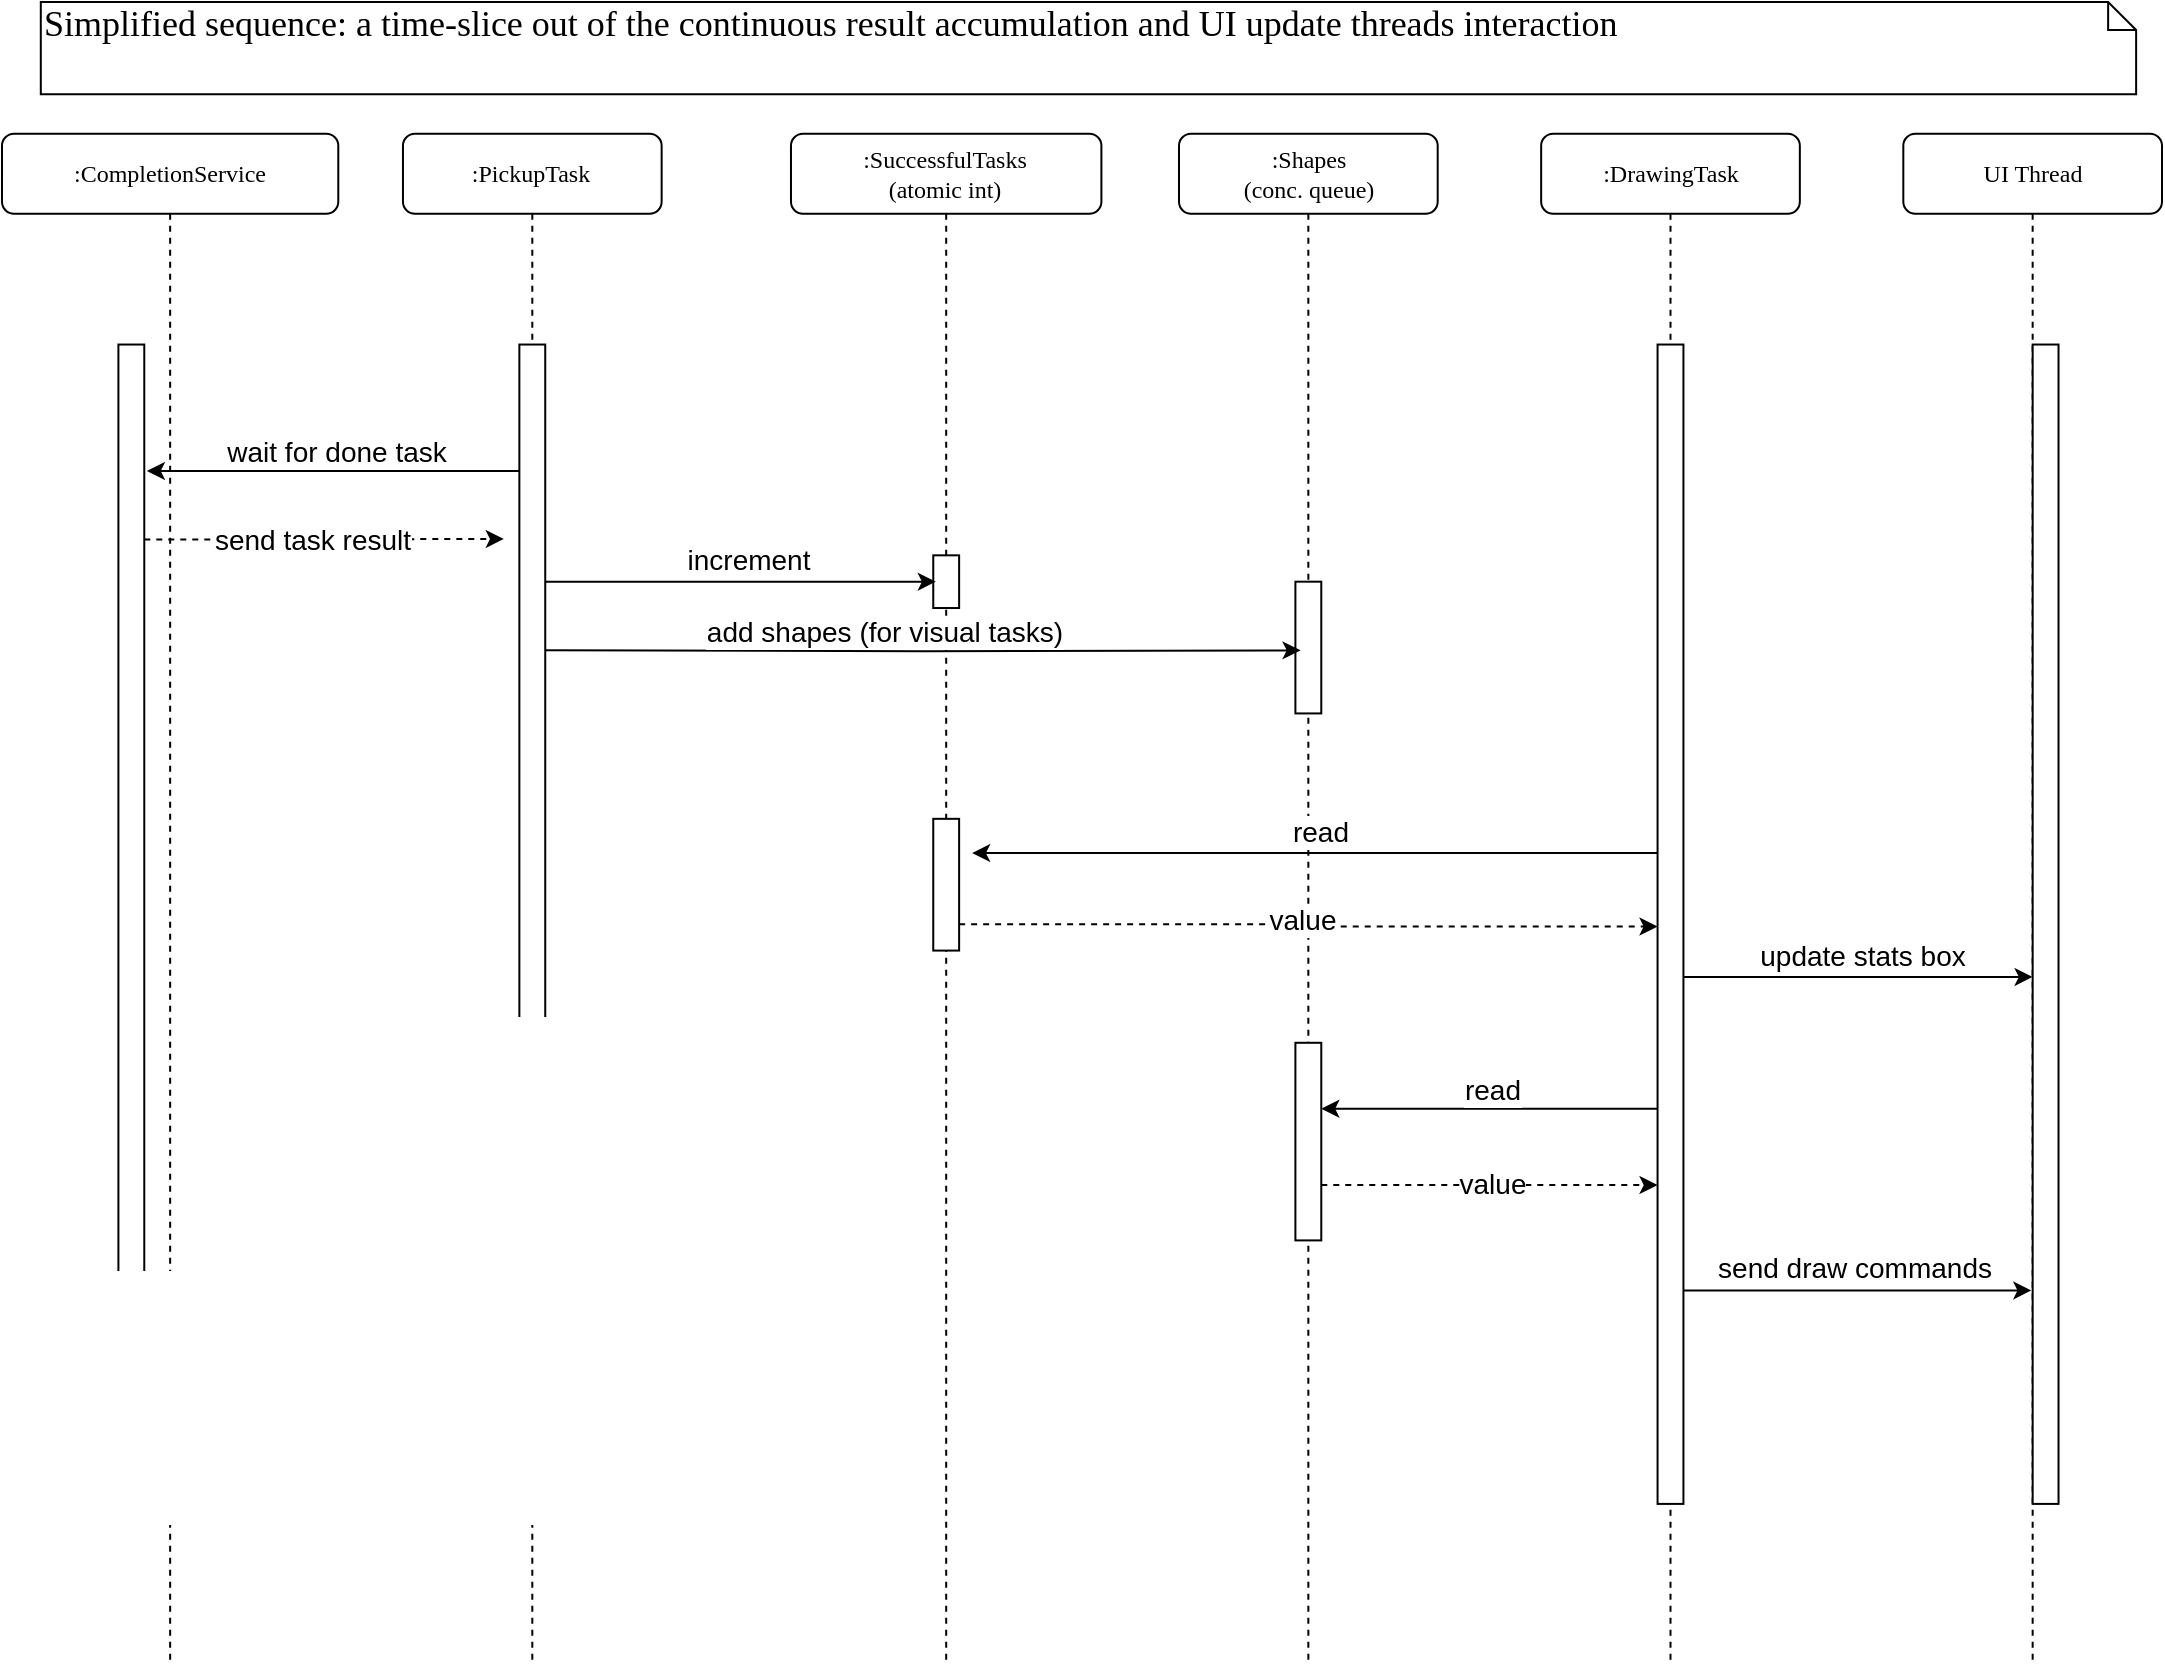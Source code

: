 <mxfile version="22.0.3" type="device">
  <diagram name="Page-1" id="13e1069c-82ec-6db2-03f1-153e76fe0fe0">
    <mxGraphModel dx="1797" dy="1018" grid="1" gridSize="10" guides="1" tooltips="1" connect="1" arrows="1" fold="1" page="1" pageScale="1" pageWidth="1100" pageHeight="850" background="none" math="0" shadow="0">
      <root>
        <mxCell id="0" />
        <mxCell id="1" parent="0" />
        <mxCell id="7baba1c4bc27f4b0-2" value=":PickupTask" style="shape=umlLifeline;perimeter=lifelinePerimeter;whiteSpace=wrap;html=1;container=1;collapsible=0;recursiveResize=0;outlineConnect=0;rounded=1;shadow=0;comic=0;labelBackgroundColor=none;strokeWidth=1;fontFamily=Verdana;fontSize=12;align=center;" parent="1" vertex="1">
          <mxGeometry x="210.479" y="75.873" width="129.341" height="764.127" as="geometry" />
        </mxCell>
        <mxCell id="7baba1c4bc27f4b0-10" value="" style="html=1;points=[];perimeter=orthogonalPerimeter;rounded=0;shadow=0;comic=0;labelBackgroundColor=none;strokeWidth=1;fontFamily=Verdana;fontSize=12;align=center;" parent="7baba1c4bc27f4b0-2" vertex="1">
          <mxGeometry x="58.204" y="105.397" width="12.934" height="579.683" as="geometry" />
        </mxCell>
        <mxCell id="7baba1c4bc27f4b0-3" value="&lt;div&gt;:SuccessfulTasks&lt;/div&gt;&lt;div&gt;(atomic int)&lt;br&gt;&lt;/div&gt;" style="shape=umlLifeline;perimeter=lifelinePerimeter;whiteSpace=wrap;html=1;container=1;collapsible=0;recursiveResize=0;outlineConnect=0;rounded=1;shadow=0;comic=0;labelBackgroundColor=none;strokeWidth=1;fontFamily=Verdana;fontSize=12;align=center;" parent="1" vertex="1">
          <mxGeometry x="404.491" y="75.873" width="155.21" height="764.127" as="geometry" />
        </mxCell>
        <mxCell id="7baba1c4bc27f4b0-13" value="" style="html=1;points=[];perimeter=orthogonalPerimeter;rounded=0;shadow=0;comic=0;labelBackgroundColor=none;strokeWidth=1;fontFamily=Verdana;fontSize=12;align=center;" parent="7baba1c4bc27f4b0-3" vertex="1">
          <mxGeometry x="71.138" y="210.794" width="12.934" height="26.349" as="geometry" />
        </mxCell>
        <mxCell id="PAR7siRFz0wEC8x9-VPq-7" value="" style="html=1;points=[];perimeter=orthogonalPerimeter;rounded=0;shadow=0;comic=0;labelBackgroundColor=none;strokeWidth=1;fontFamily=Verdana;fontSize=12;align=center;" vertex="1" parent="7baba1c4bc27f4b0-3">
          <mxGeometry x="71.138" y="342.54" width="12.934" height="65.873" as="geometry" />
        </mxCell>
        <mxCell id="7baba1c4bc27f4b0-4" value="&lt;div&gt;:Shapes&lt;/div&gt;&lt;div&gt;(conc. queue)&lt;br&gt;&lt;/div&gt;" style="shape=umlLifeline;perimeter=lifelinePerimeter;whiteSpace=wrap;html=1;container=1;collapsible=0;recursiveResize=0;outlineConnect=0;rounded=1;shadow=0;comic=0;labelBackgroundColor=none;strokeWidth=1;fontFamily=Verdana;fontSize=12;align=center;" parent="1" vertex="1">
          <mxGeometry x="598.503" y="75.873" width="129.341" height="764.127" as="geometry" />
        </mxCell>
        <mxCell id="PAR7siRFz0wEC8x9-VPq-17" value="" style="html=1;points=[];perimeter=orthogonalPerimeter;rounded=0;shadow=0;comic=0;labelBackgroundColor=none;strokeWidth=1;fontFamily=Verdana;fontSize=12;align=center;" vertex="1" parent="7baba1c4bc27f4b0-4">
          <mxGeometry x="58.204" y="454.524" width="12.934" height="98.81" as="geometry" />
        </mxCell>
        <mxCell id="7baba1c4bc27f4b0-5" value=":DrawingTask" style="shape=umlLifeline;perimeter=lifelinePerimeter;whiteSpace=wrap;html=1;container=1;collapsible=0;recursiveResize=0;outlineConnect=0;rounded=1;shadow=0;comic=0;labelBackgroundColor=none;strokeWidth=1;fontFamily=Verdana;fontSize=12;align=center;" parent="1" vertex="1">
          <mxGeometry x="779.581" y="75.873" width="129.341" height="764.127" as="geometry" />
        </mxCell>
        <mxCell id="7baba1c4bc27f4b0-19" value="" style="html=1;points=[];perimeter=orthogonalPerimeter;rounded=0;shadow=0;comic=0;labelBackgroundColor=none;strokeWidth=1;fontFamily=Verdana;fontSize=12;align=center;" parent="7baba1c4bc27f4b0-5" vertex="1">
          <mxGeometry x="58.204" y="105.397" width="12.934" height="579.683" as="geometry" />
        </mxCell>
        <mxCell id="7baba1c4bc27f4b0-6" value="UI Thread" style="shape=umlLifeline;perimeter=lifelinePerimeter;whiteSpace=wrap;html=1;container=1;collapsible=0;recursiveResize=0;outlineConnect=0;rounded=1;shadow=0;comic=0;labelBackgroundColor=none;strokeWidth=1;fontFamily=Verdana;fontSize=12;align=center;" parent="1" vertex="1">
          <mxGeometry x="960.659" y="75.873" width="129.341" height="764.127" as="geometry" />
        </mxCell>
        <mxCell id="7baba1c4bc27f4b0-8" value="&lt;div&gt;:CompletionService&lt;/div&gt;" style="shape=umlLifeline;perimeter=lifelinePerimeter;whiteSpace=wrap;html=1;container=1;collapsible=0;recursiveResize=0;outlineConnect=0;rounded=1;shadow=0;comic=0;labelBackgroundColor=none;strokeWidth=1;fontFamily=Verdana;fontSize=12;align=center;" parent="1" vertex="1">
          <mxGeometry x="10" y="75.873" width="168.144" height="764.127" as="geometry" />
        </mxCell>
        <mxCell id="7baba1c4bc27f4b0-9" value="" style="html=1;points=[];perimeter=orthogonalPerimeter;rounded=0;shadow=0;comic=0;labelBackgroundColor=none;strokeWidth=1;fontFamily=Verdana;fontSize=12;align=center;" parent="7baba1c4bc27f4b0-8" vertex="1">
          <mxGeometry x="58.204" y="105.397" width="12.934" height="579.683" as="geometry" />
        </mxCell>
        <mxCell id="7baba1c4bc27f4b0-16" value="" style="html=1;points=[];perimeter=orthogonalPerimeter;rounded=0;shadow=0;comic=0;labelBackgroundColor=none;strokeWidth=1;fontFamily=Verdana;fontSize=12;align=center;" parent="1" vertex="1">
          <mxGeometry x="656.707" y="299.841" width="12.934" height="65.873" as="geometry" />
        </mxCell>
        <mxCell id="7baba1c4bc27f4b0-28" value="" style="html=1;points=[];perimeter=orthogonalPerimeter;rounded=0;shadow=0;comic=0;labelBackgroundColor=none;strokeWidth=1;fontFamily=Verdana;fontSize=12;align=center;" parent="1" vertex="1">
          <mxGeometry x="1025.329" y="181.27" width="12.934" height="579.683" as="geometry" />
        </mxCell>
        <mxCell id="7baba1c4bc27f4b0-40" value="&lt;font style=&quot;font-size: 18px;&quot;&gt;Simplified sequence: a time-slice out of the continuous result accumulation and UI update threads interaction&lt;/font&gt;" style="shape=note;whiteSpace=wrap;html=1;size=14;verticalAlign=top;align=left;spacingTop=-6;rounded=0;shadow=0;comic=0;labelBackgroundColor=none;strokeWidth=1;fontFamily=Verdana;fontSize=12" parent="1" vertex="1">
          <mxGeometry x="29.401" y="10" width="1047.665" height="46.111" as="geometry" />
        </mxCell>
        <mxCell id="PAR7siRFz0wEC8x9-VPq-3" style="edgeStyle=orthogonalEdgeStyle;rounded=0;orthogonalLoop=1;jettySize=auto;html=1;entryX=0.2;entryY=0.417;entryDx=0;entryDy=0;entryPerimeter=0;" edge="1" parent="1">
          <mxGeometry relative="1" as="geometry">
            <mxPoint x="281.617" y="334.095" as="sourcePoint" />
            <mxPoint x="659.293" y="334.174" as="targetPoint" />
          </mxGeometry>
        </mxCell>
        <mxCell id="PAR7siRFz0wEC8x9-VPq-6" value="&lt;font style=&quot;font-size: 14px;&quot;&gt;add shapes (for visual tasks)&lt;/font&gt;" style="edgeLabel;html=1;align=center;verticalAlign=middle;resizable=0;points=[];" vertex="1" connectable="0" parent="PAR7siRFz0wEC8x9-VPq-3">
          <mxGeometry x="-0.103" y="-1" relative="1" as="geometry">
            <mxPoint y="-11" as="offset" />
          </mxGeometry>
        </mxCell>
        <mxCell id="PAR7siRFz0wEC8x9-VPq-4" style="edgeStyle=orthogonalEdgeStyle;rounded=0;orthogonalLoop=1;jettySize=auto;html=1;entryX=-0.6;entryY=0.178;entryDx=0;entryDy=0;entryPerimeter=0;dashed=1;" edge="1" parent="1">
          <mxGeometry relative="1" as="geometry">
            <mxPoint x="81.138" y="278.762" as="sourcePoint" />
            <mxPoint x="260.922" y="278.446" as="targetPoint" />
            <Array as="points">
              <mxPoint x="132.874" y="278.762" />
              <mxPoint x="132.874" y="278.762" />
            </Array>
          </mxGeometry>
        </mxCell>
        <mxCell id="PAR7siRFz0wEC8x9-VPq-5" value="&lt;font style=&quot;font-size: 14px;&quot;&gt;send task result&lt;/font&gt;" style="edgeLabel;html=1;align=center;verticalAlign=middle;resizable=0;points=[];" vertex="1" connectable="0" parent="PAR7siRFz0wEC8x9-VPq-4">
          <mxGeometry x="-0.071" relative="1" as="geometry">
            <mxPoint as="offset" />
          </mxGeometry>
        </mxCell>
        <mxCell id="PAR7siRFz0wEC8x9-VPq-8" style="edgeStyle=orthogonalEdgeStyle;rounded=0;orthogonalLoop=1;jettySize=auto;html=1;entryX=1.5;entryY=0.26;entryDx=0;entryDy=0;entryPerimeter=0;" edge="1" parent="1" source="7baba1c4bc27f4b0-19" target="PAR7siRFz0wEC8x9-VPq-7">
          <mxGeometry relative="1" as="geometry">
            <Array as="points">
              <mxPoint x="753.713" y="435.54" />
              <mxPoint x="753.713" y="435.54" />
            </Array>
          </mxGeometry>
        </mxCell>
        <mxCell id="PAR7siRFz0wEC8x9-VPq-9" value="&lt;div style=&quot;font-size: 14px;&quot;&gt;&lt;font style=&quot;font-size: 14px;&quot;&gt;read&lt;/font&gt;&lt;/div&gt;" style="edgeLabel;html=1;align=center;verticalAlign=middle;resizable=0;points=[];" vertex="1" connectable="0" parent="PAR7siRFz0wEC8x9-VPq-8">
          <mxGeometry x="-0.011" relative="1" as="geometry">
            <mxPoint y="-11" as="offset" />
          </mxGeometry>
        </mxCell>
        <mxCell id="PAR7siRFz0wEC8x9-VPq-10" style="edgeStyle=orthogonalEdgeStyle;rounded=0;orthogonalLoop=1;jettySize=auto;html=1;entryX=0;entryY=0.502;entryDx=0;entryDy=0;entryPerimeter=0;dashed=1;" edge="1" parent="1" source="PAR7siRFz0wEC8x9-VPq-7" target="7baba1c4bc27f4b0-19">
          <mxGeometry relative="1" as="geometry">
            <Array as="points">
              <mxPoint x="663.174" y="471.111" />
            </Array>
          </mxGeometry>
        </mxCell>
        <mxCell id="PAR7siRFz0wEC8x9-VPq-11" value="&lt;font style=&quot;font-size: 14px;&quot;&gt;value&lt;/font&gt;" style="edgeLabel;html=1;align=center;verticalAlign=middle;resizable=0;points=[];" vertex="1" connectable="0" parent="PAR7siRFz0wEC8x9-VPq-10">
          <mxGeometry x="-0.022" y="2" relative="1" as="geometry">
            <mxPoint as="offset" />
          </mxGeometry>
        </mxCell>
        <mxCell id="PAR7siRFz0wEC8x9-VPq-13" style="edgeStyle=orthogonalEdgeStyle;rounded=0;orthogonalLoop=1;jettySize=auto;html=1;entryX=1.1;entryY=0.109;entryDx=0;entryDy=0;entryPerimeter=0;" edge="1" parent="1" source="7baba1c4bc27f4b0-10" target="7baba1c4bc27f4b0-9">
          <mxGeometry relative="1" as="geometry">
            <Array as="points">
              <mxPoint x="223.413" y="244.508" />
              <mxPoint x="223.413" y="244.508" />
            </Array>
          </mxGeometry>
        </mxCell>
        <mxCell id="PAR7siRFz0wEC8x9-VPq-14" value="&lt;font style=&quot;font-size: 14px;&quot;&gt;wait for done task&lt;/font&gt;" style="edgeLabel;html=1;align=center;verticalAlign=middle;resizable=0;points=[];" vertex="1" connectable="0" parent="PAR7siRFz0wEC8x9-VPq-13">
          <mxGeometry x="-0.014" y="-6" relative="1" as="geometry">
            <mxPoint y="-4" as="offset" />
          </mxGeometry>
        </mxCell>
        <mxCell id="PAR7siRFz0wEC8x9-VPq-15" style="edgeStyle=orthogonalEdgeStyle;rounded=0;orthogonalLoop=1;jettySize=auto;html=1;" edge="1" parent="1" source="7baba1c4bc27f4b0-19" target="7baba1c4bc27f4b0-28">
          <mxGeometry relative="1" as="geometry">
            <Array as="points">
              <mxPoint x="986.527" y="497.46" />
              <mxPoint x="986.527" y="497.46" />
            </Array>
          </mxGeometry>
        </mxCell>
        <mxCell id="PAR7siRFz0wEC8x9-VPq-16" value="&lt;font style=&quot;font-size: 14px;&quot;&gt;update stats box&lt;/font&gt;" style="edgeLabel;html=1;align=center;verticalAlign=middle;resizable=0;points=[];" vertex="1" connectable="0" parent="PAR7siRFz0wEC8x9-VPq-15">
          <mxGeometry x="0.022" y="1" relative="1" as="geometry">
            <mxPoint y="-10" as="offset" />
          </mxGeometry>
        </mxCell>
        <mxCell id="PAR7siRFz0wEC8x9-VPq-18" style="edgeStyle=orthogonalEdgeStyle;rounded=0;orthogonalLoop=1;jettySize=auto;html=1;" edge="1" parent="1" source="7baba1c4bc27f4b0-19" target="PAR7siRFz0wEC8x9-VPq-17">
          <mxGeometry relative="1" as="geometry">
            <Array as="points">
              <mxPoint x="792.515" y="563.333" />
              <mxPoint x="792.515" y="563.333" />
            </Array>
          </mxGeometry>
        </mxCell>
        <mxCell id="PAR7siRFz0wEC8x9-VPq-19" value="&lt;font style=&quot;font-size: 14px;&quot;&gt;read&lt;/font&gt;" style="edgeLabel;html=1;align=center;verticalAlign=middle;resizable=0;points=[];" vertex="1" connectable="0" parent="PAR7siRFz0wEC8x9-VPq-18">
          <mxGeometry x="-0.015" y="-2" relative="1" as="geometry">
            <mxPoint y="-8" as="offset" />
          </mxGeometry>
        </mxCell>
        <mxCell id="PAR7siRFz0wEC8x9-VPq-20" style="edgeStyle=orthogonalEdgeStyle;rounded=0;orthogonalLoop=1;jettySize=auto;html=1;entryX=0;entryY=0.725;entryDx=0;entryDy=0;entryPerimeter=0;dashed=1;" edge="1" parent="1" source="PAR7siRFz0wEC8x9-VPq-17" target="7baba1c4bc27f4b0-19">
          <mxGeometry relative="1" as="geometry">
            <Array as="points">
              <mxPoint x="714.91" y="601.54" />
              <mxPoint x="714.91" y="601.54" />
            </Array>
          </mxGeometry>
        </mxCell>
        <mxCell id="PAR7siRFz0wEC8x9-VPq-21" value="&lt;font style=&quot;font-size: 14px;&quot;&gt;value&lt;/font&gt;" style="edgeLabel;html=1;align=center;verticalAlign=middle;resizable=0;points=[];" vertex="1" connectable="0" parent="PAR7siRFz0wEC8x9-VPq-20">
          <mxGeometry x="0.015" y="-3" relative="1" as="geometry">
            <mxPoint y="-4" as="offset" />
          </mxGeometry>
        </mxCell>
        <mxCell id="PAR7siRFz0wEC8x9-VPq-22" style="edgeStyle=orthogonalEdgeStyle;rounded=0;orthogonalLoop=1;jettySize=auto;html=1;" edge="1" parent="1">
          <mxGeometry relative="1" as="geometry">
            <mxPoint x="850.719" y="654.238" as="sourcePoint" />
            <mxPoint x="1024.683" y="654.238" as="targetPoint" />
            <Array as="points">
              <mxPoint x="883.054" y="654.238" />
              <mxPoint x="883.054" y="654.238" />
            </Array>
          </mxGeometry>
        </mxCell>
        <mxCell id="PAR7siRFz0wEC8x9-VPq-23" value="&lt;font style=&quot;font-size: 14px;&quot;&gt;send draw commands&lt;/font&gt;" style="edgeLabel;html=1;align=center;verticalAlign=middle;resizable=0;points=[];" vertex="1" connectable="0" parent="PAR7siRFz0wEC8x9-VPq-22">
          <mxGeometry x="-0.019" y="2" relative="1" as="geometry">
            <mxPoint y="-9" as="offset" />
          </mxGeometry>
        </mxCell>
        <mxCell id="PAR7siRFz0wEC8x9-VPq-24" style="edgeStyle=orthogonalEdgeStyle;rounded=0;orthogonalLoop=1;jettySize=auto;html=1;entryX=0.1;entryY=0.5;entryDx=0;entryDy=0;entryPerimeter=0;" edge="1" parent="1" source="7baba1c4bc27f4b0-10" target="7baba1c4bc27f4b0-13">
          <mxGeometry relative="1" as="geometry">
            <Array as="points">
              <mxPoint x="313.952" y="299.841" />
              <mxPoint x="313.952" y="299.841" />
            </Array>
          </mxGeometry>
        </mxCell>
        <mxCell id="PAR7siRFz0wEC8x9-VPq-25" value="&lt;font style=&quot;font-size: 14px;&quot;&gt;increment&lt;/font&gt;" style="edgeLabel;html=1;align=center;verticalAlign=middle;resizable=0;points=[];arcSize=20;" vertex="1" connectable="0" parent="PAR7siRFz0wEC8x9-VPq-24">
          <mxGeometry x="0.033" y="-1" relative="1" as="geometry">
            <mxPoint y="-12" as="offset" />
          </mxGeometry>
        </mxCell>
      </root>
    </mxGraphModel>
  </diagram>
</mxfile>
